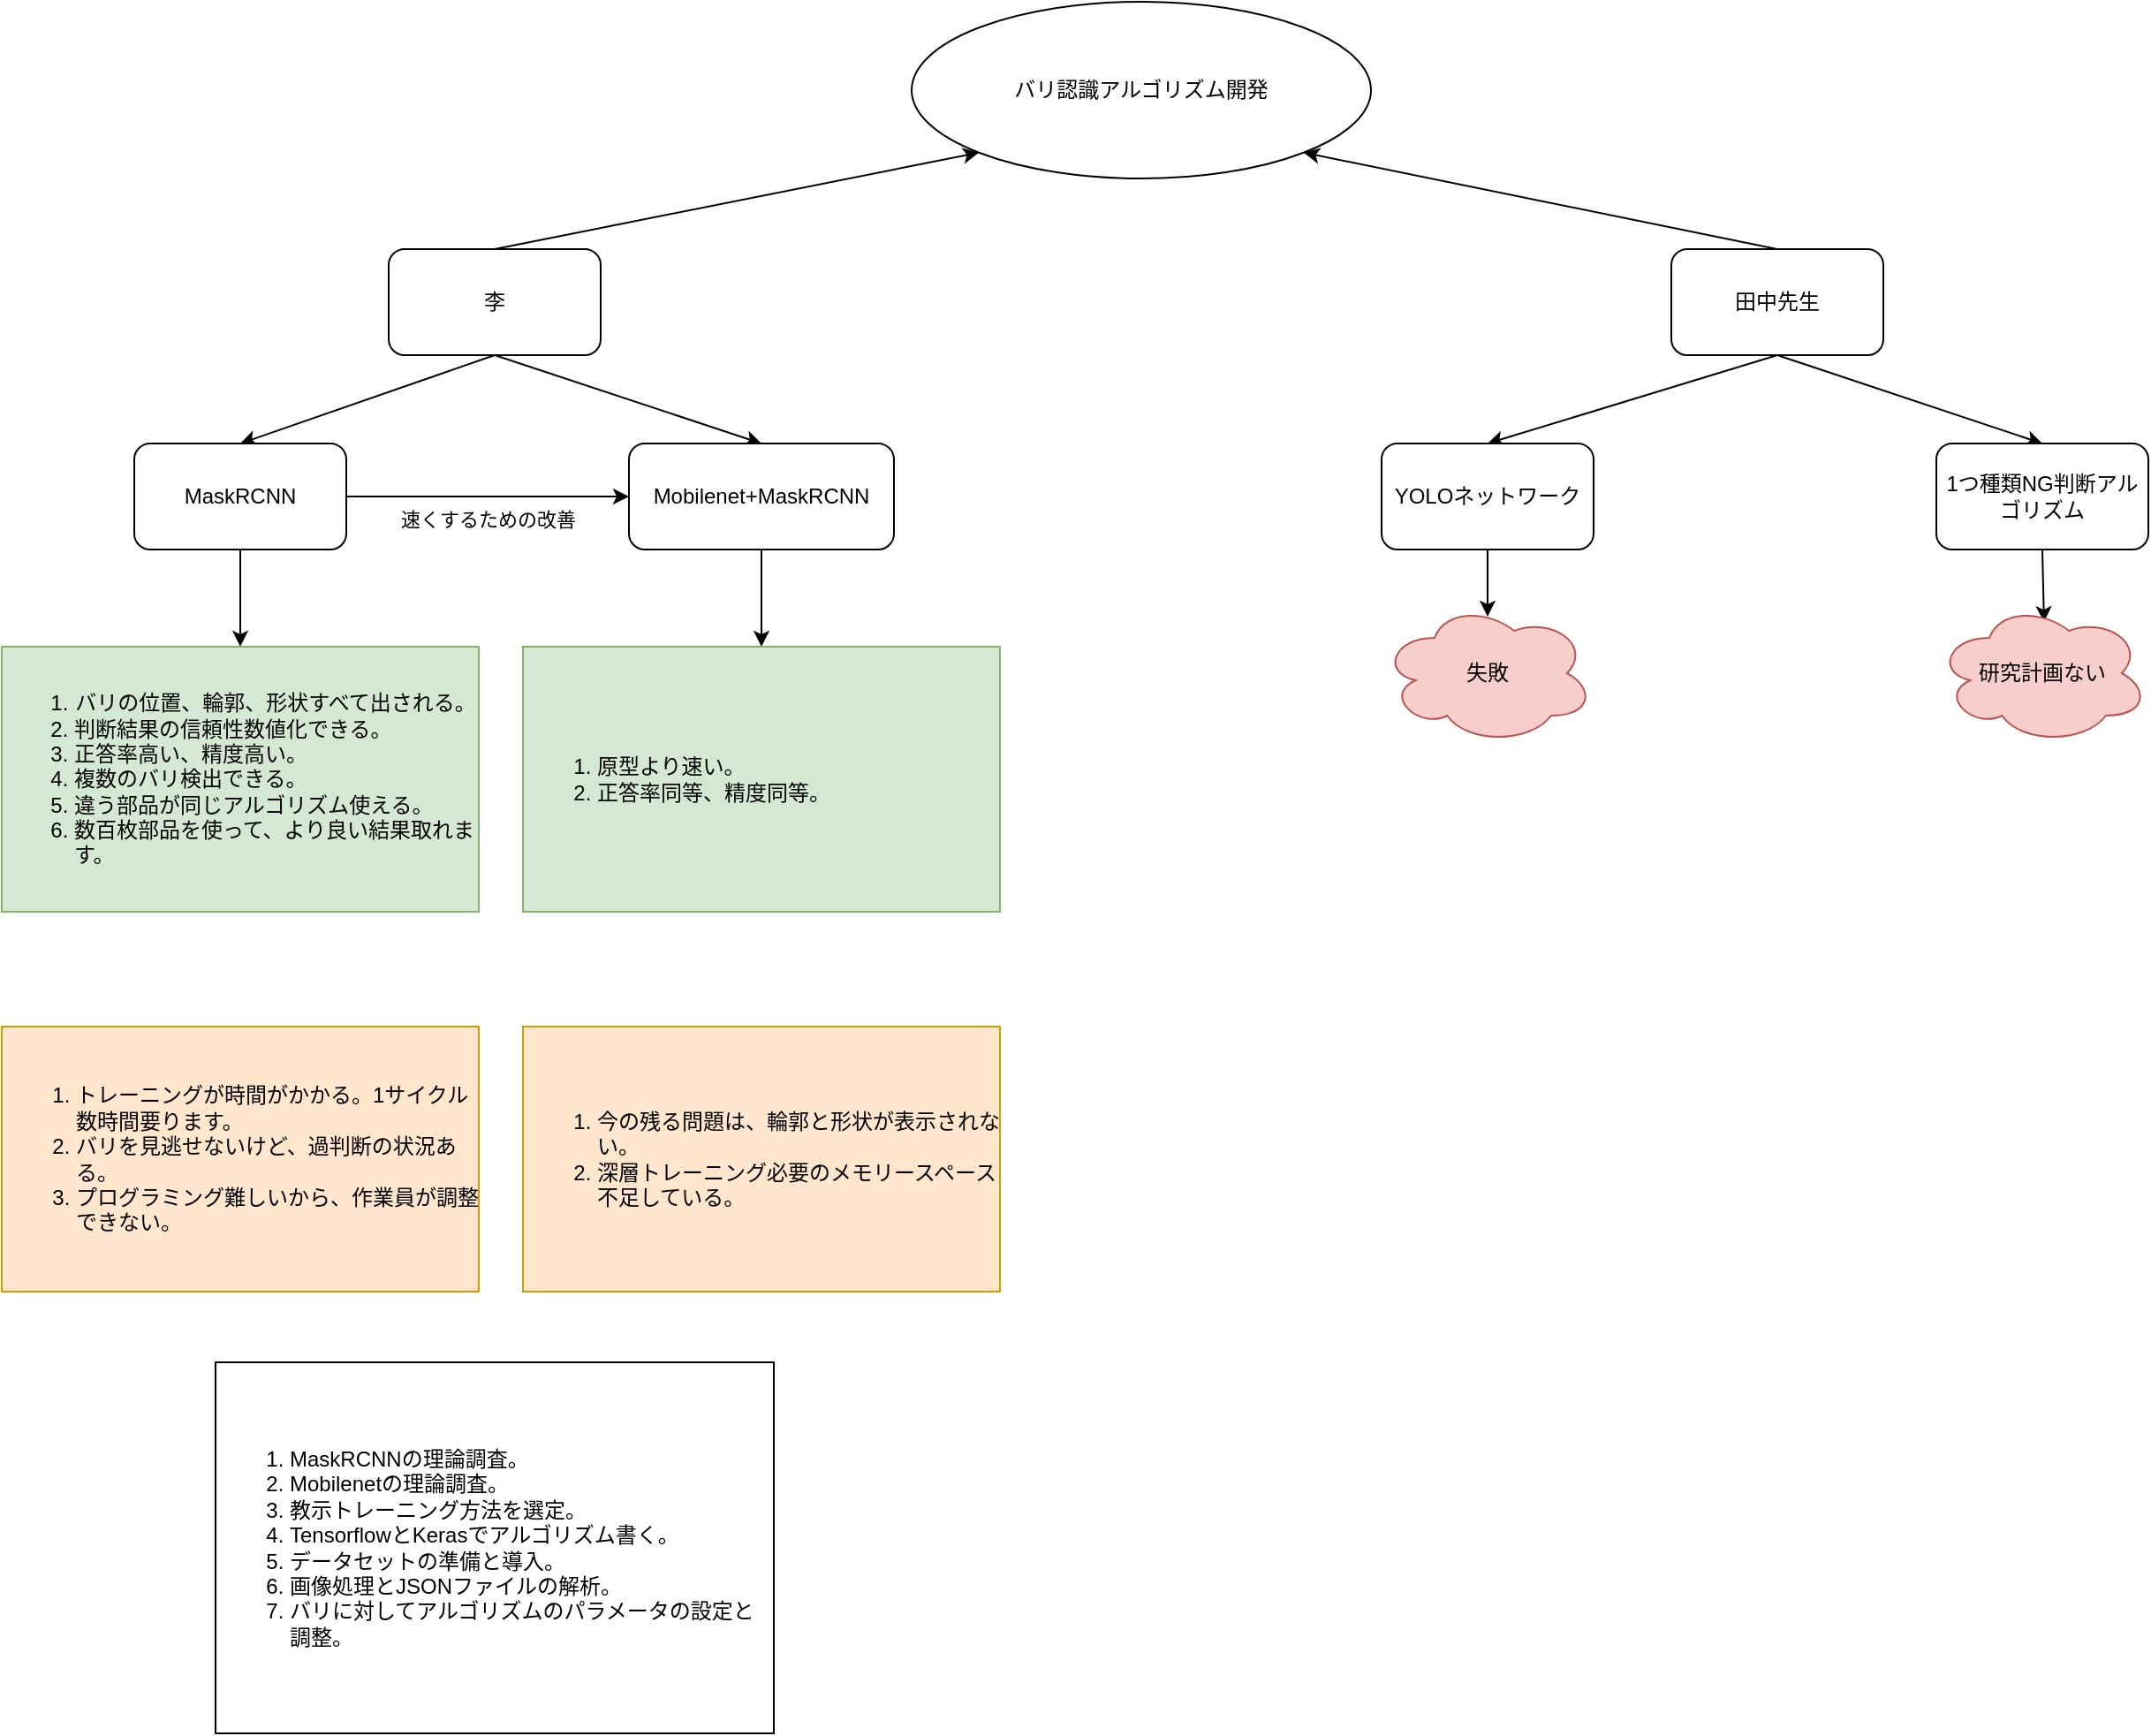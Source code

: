 <mxfile version="13.6.5" type="github">
  <diagram id="wg8IfTeeThcb8yMlrm0l" name="Page-1">
    <mxGraphModel dx="1422" dy="882" grid="1" gridSize="10" guides="1" tooltips="1" connect="1" arrows="1" fold="1" page="1" pageScale="1" pageWidth="827" pageHeight="1169" math="0" shadow="0">
      <root>
        <mxCell id="0" />
        <mxCell id="1" parent="0" />
        <mxCell id="7xc8tvYt5sH4905yNlHF-1" value="バリ認識アルゴリズム開発" style="ellipse;whiteSpace=wrap;html=1;" vertex="1" parent="1">
          <mxGeometry x="710" y="70" width="260" height="100" as="geometry" />
        </mxCell>
        <mxCell id="7xc8tvYt5sH4905yNlHF-4" style="rounded=0;orthogonalLoop=1;jettySize=auto;html=1;exitX=0.5;exitY=0;exitDx=0;exitDy=0;entryX=0;entryY=1;entryDx=0;entryDy=0;" edge="1" parent="1" source="7xc8tvYt5sH4905yNlHF-2" target="7xc8tvYt5sH4905yNlHF-1">
          <mxGeometry relative="1" as="geometry" />
        </mxCell>
        <mxCell id="7xc8tvYt5sH4905yNlHF-22" style="edgeStyle=none;rounded=0;jumpStyle=none;orthogonalLoop=1;jettySize=auto;html=1;exitX=0.5;exitY=1;exitDx=0;exitDy=0;entryX=0.5;entryY=0;entryDx=0;entryDy=0;" edge="1" parent="1" source="7xc8tvYt5sH4905yNlHF-2" target="7xc8tvYt5sH4905yNlHF-6">
          <mxGeometry relative="1" as="geometry" />
        </mxCell>
        <mxCell id="7xc8tvYt5sH4905yNlHF-23" style="edgeStyle=none;rounded=0;jumpStyle=none;orthogonalLoop=1;jettySize=auto;html=1;exitX=0.5;exitY=1;exitDx=0;exitDy=0;entryX=0.5;entryY=0;entryDx=0;entryDy=0;" edge="1" parent="1" source="7xc8tvYt5sH4905yNlHF-2" target="7xc8tvYt5sH4905yNlHF-7">
          <mxGeometry relative="1" as="geometry" />
        </mxCell>
        <mxCell id="7xc8tvYt5sH4905yNlHF-2" value="李" style="rounded=1;whiteSpace=wrap;html=1;" vertex="1" parent="1">
          <mxGeometry x="414" y="210" width="120" height="60" as="geometry" />
        </mxCell>
        <mxCell id="7xc8tvYt5sH4905yNlHF-5" style="edgeStyle=none;rounded=0;orthogonalLoop=1;jettySize=auto;html=1;exitX=0.5;exitY=0;exitDx=0;exitDy=0;entryX=1;entryY=1;entryDx=0;entryDy=0;" edge="1" parent="1" source="7xc8tvYt5sH4905yNlHF-3" target="7xc8tvYt5sH4905yNlHF-1">
          <mxGeometry relative="1" as="geometry" />
        </mxCell>
        <mxCell id="7xc8tvYt5sH4905yNlHF-10" style="edgeStyle=none;rounded=0;orthogonalLoop=1;jettySize=auto;html=1;exitX=0.5;exitY=1;exitDx=0;exitDy=0;entryX=0.5;entryY=0;entryDx=0;entryDy=0;" edge="1" parent="1" source="7xc8tvYt5sH4905yNlHF-3" target="7xc8tvYt5sH4905yNlHF-8">
          <mxGeometry relative="1" as="geometry" />
        </mxCell>
        <mxCell id="7xc8tvYt5sH4905yNlHF-13" style="edgeStyle=none;rounded=0;orthogonalLoop=1;jettySize=auto;html=1;exitX=0.5;exitY=1;exitDx=0;exitDy=0;entryX=0.5;entryY=0;entryDx=0;entryDy=0;" edge="1" parent="1" source="7xc8tvYt5sH4905yNlHF-3" target="7xc8tvYt5sH4905yNlHF-12">
          <mxGeometry relative="1" as="geometry" />
        </mxCell>
        <mxCell id="7xc8tvYt5sH4905yNlHF-3" value="田中先生" style="rounded=1;whiteSpace=wrap;html=1;" vertex="1" parent="1">
          <mxGeometry x="1140" y="210" width="120" height="60" as="geometry" />
        </mxCell>
        <mxCell id="7xc8tvYt5sH4905yNlHF-20" value="速くするための改善" style="edgeStyle=none;rounded=0;orthogonalLoop=1;jettySize=auto;html=1;exitX=1;exitY=0.5;exitDx=0;exitDy=0;entryX=0;entryY=0.5;entryDx=0;entryDy=0;jumpStyle=none;verticalAlign=top;" edge="1" parent="1" source="7xc8tvYt5sH4905yNlHF-6" target="7xc8tvYt5sH4905yNlHF-7">
          <mxGeometry relative="1" as="geometry" />
        </mxCell>
        <mxCell id="7xc8tvYt5sH4905yNlHF-24" style="edgeStyle=none;rounded=0;jumpStyle=none;orthogonalLoop=1;jettySize=auto;html=1;exitX=0.5;exitY=1;exitDx=0;exitDy=0;entryX=0.5;entryY=0;entryDx=0;entryDy=0;" edge="1" parent="1" source="7xc8tvYt5sH4905yNlHF-6" target="7xc8tvYt5sH4905yNlHF-17">
          <mxGeometry relative="1" as="geometry" />
        </mxCell>
        <mxCell id="7xc8tvYt5sH4905yNlHF-6" value="MaskRCNN" style="rounded=1;whiteSpace=wrap;html=1;" vertex="1" parent="1">
          <mxGeometry x="270" y="320" width="120" height="60" as="geometry" />
        </mxCell>
        <mxCell id="7xc8tvYt5sH4905yNlHF-25" style="edgeStyle=none;rounded=0;jumpStyle=none;orthogonalLoop=1;jettySize=auto;html=1;exitX=0.5;exitY=1;exitDx=0;exitDy=0;entryX=0.5;entryY=0;entryDx=0;entryDy=0;" edge="1" parent="1" source="7xc8tvYt5sH4905yNlHF-7" target="7xc8tvYt5sH4905yNlHF-19">
          <mxGeometry relative="1" as="geometry" />
        </mxCell>
        <mxCell id="7xc8tvYt5sH4905yNlHF-7" value="Mobilenet+MaskRCNN" style="rounded=1;whiteSpace=wrap;html=1;" vertex="1" parent="1">
          <mxGeometry x="550" y="320" width="150" height="60" as="geometry" />
        </mxCell>
        <mxCell id="7xc8tvYt5sH4905yNlHF-11" style="edgeStyle=none;rounded=0;orthogonalLoop=1;jettySize=auto;html=1;exitX=0.5;exitY=1;exitDx=0;exitDy=0;entryX=0.5;entryY=0.1;entryDx=0;entryDy=0;entryPerimeter=0;" edge="1" parent="1" source="7xc8tvYt5sH4905yNlHF-8" target="7xc8tvYt5sH4905yNlHF-9">
          <mxGeometry relative="1" as="geometry" />
        </mxCell>
        <mxCell id="7xc8tvYt5sH4905yNlHF-8" value="YOLOネットワーク" style="rounded=1;whiteSpace=wrap;html=1;" vertex="1" parent="1">
          <mxGeometry x="976" y="320" width="120" height="60" as="geometry" />
        </mxCell>
        <mxCell id="7xc8tvYt5sH4905yNlHF-9" value="失敗" style="ellipse;shape=cloud;whiteSpace=wrap;html=1;fillColor=#f8cecc;strokeColor=#b85450;" vertex="1" parent="1">
          <mxGeometry x="976" y="410" width="120" height="80" as="geometry" />
        </mxCell>
        <mxCell id="7xc8tvYt5sH4905yNlHF-15" style="edgeStyle=none;rounded=0;orthogonalLoop=1;jettySize=auto;html=1;exitX=0.5;exitY=1;exitDx=0;exitDy=0;entryX=0.508;entryY=0.138;entryDx=0;entryDy=0;entryPerimeter=0;" edge="1" parent="1" source="7xc8tvYt5sH4905yNlHF-12" target="7xc8tvYt5sH4905yNlHF-14">
          <mxGeometry relative="1" as="geometry" />
        </mxCell>
        <mxCell id="7xc8tvYt5sH4905yNlHF-12" value="1つ種類NG判断アルゴリズム" style="rounded=1;whiteSpace=wrap;html=1;" vertex="1" parent="1">
          <mxGeometry x="1290" y="320" width="120" height="60" as="geometry" />
        </mxCell>
        <mxCell id="7xc8tvYt5sH4905yNlHF-14" value="研究計画ない" style="ellipse;shape=cloud;whiteSpace=wrap;html=1;fillColor=#f8cecc;strokeColor=#b85450;" vertex="1" parent="1">
          <mxGeometry x="1290" y="410" width="120" height="80" as="geometry" />
        </mxCell>
        <mxCell id="7xc8tvYt5sH4905yNlHF-17" value="&lt;ol&gt;&lt;li&gt;&lt;span&gt;バリの位置、輪郭、形状すべて出される。&lt;/span&gt;&lt;br&gt;&lt;/li&gt;&lt;li style=&quot;text-align: left&quot;&gt;判断結果の信頼性数値化できる。&lt;/li&gt;&lt;li style=&quot;text-align: left&quot;&gt;正答率高い、精度高い。&lt;/li&gt;&lt;li style=&quot;text-align: left&quot;&gt;複数のバリ検出できる。&lt;/li&gt;&lt;li style=&quot;text-align: left&quot;&gt;違う部品が同じアルゴリズム使える。&lt;/li&gt;&lt;li style=&quot;text-align: left&quot;&gt;数百枚部品を使って、より良い結果取れます。&lt;/li&gt;&lt;/ol&gt;" style="rounded=0;whiteSpace=wrap;html=1;fillColor=#d5e8d4;strokeColor=#82b366;" vertex="1" parent="1">
          <mxGeometry x="195" y="435" width="270" height="150" as="geometry" />
        </mxCell>
        <mxCell id="7xc8tvYt5sH4905yNlHF-18" value="&lt;ol&gt;&lt;li&gt;トレーニングが時間がかかる。1サイクル数時間要ります。&lt;/li&gt;&lt;li&gt;バリを見逃せないけど、過判断の状況ある。&lt;/li&gt;&lt;li&gt;プログラミング難しいから、作業員が調整できない。&lt;/li&gt;&lt;/ol&gt;" style="rounded=0;whiteSpace=wrap;html=1;align=left;fillColor=#ffe6cc;strokeColor=#d79b00;" vertex="1" parent="1">
          <mxGeometry x="195" y="650" width="270" height="150" as="geometry" />
        </mxCell>
        <mxCell id="7xc8tvYt5sH4905yNlHF-19" value="&lt;ol&gt;&lt;li&gt;原型より速い。&lt;/li&gt;&lt;li&gt;正答率同等、精度同等。&lt;/li&gt;&lt;/ol&gt;" style="rounded=0;whiteSpace=wrap;html=1;fillColor=#d5e8d4;strokeColor=#82b366;align=left;" vertex="1" parent="1">
          <mxGeometry x="490" y="435" width="270" height="150" as="geometry" />
        </mxCell>
        <mxCell id="7xc8tvYt5sH4905yNlHF-26" value="&lt;ol&gt;&lt;li&gt;今の残る問題は、輪郭と形状が表示されない。&lt;/li&gt;&lt;li&gt;深層トレーニング必要のメモリースペース不足している。&lt;/li&gt;&lt;/ol&gt;" style="rounded=0;whiteSpace=wrap;html=1;align=left;fillColor=#ffe6cc;strokeColor=#d79b00;" vertex="1" parent="1">
          <mxGeometry x="490" y="650" width="270" height="150" as="geometry" />
        </mxCell>
        <mxCell id="7xc8tvYt5sH4905yNlHF-27" value="&lt;ol&gt;&lt;li&gt;MaskRCNNの理論調査。&lt;/li&gt;&lt;li&gt;Mobilenetの理論調査。&lt;/li&gt;&lt;li&gt;教示トレーニング方法を選定。&lt;/li&gt;&lt;li&gt;TensorflowとKerasでアルゴリズム書く。&lt;/li&gt;&lt;li&gt;データセットの準備と導入。&lt;/li&gt;&lt;li&gt;画像処理とJSONファイルの解析。&lt;/li&gt;&lt;li&gt;バリに対してアルゴリズムのパラメータの設定と調整。&lt;/li&gt;&lt;/ol&gt;" style="rounded=0;whiteSpace=wrap;html=1;align=left;" vertex="1" parent="1">
          <mxGeometry x="316" y="840" width="316" height="210" as="geometry" />
        </mxCell>
      </root>
    </mxGraphModel>
  </diagram>
</mxfile>
